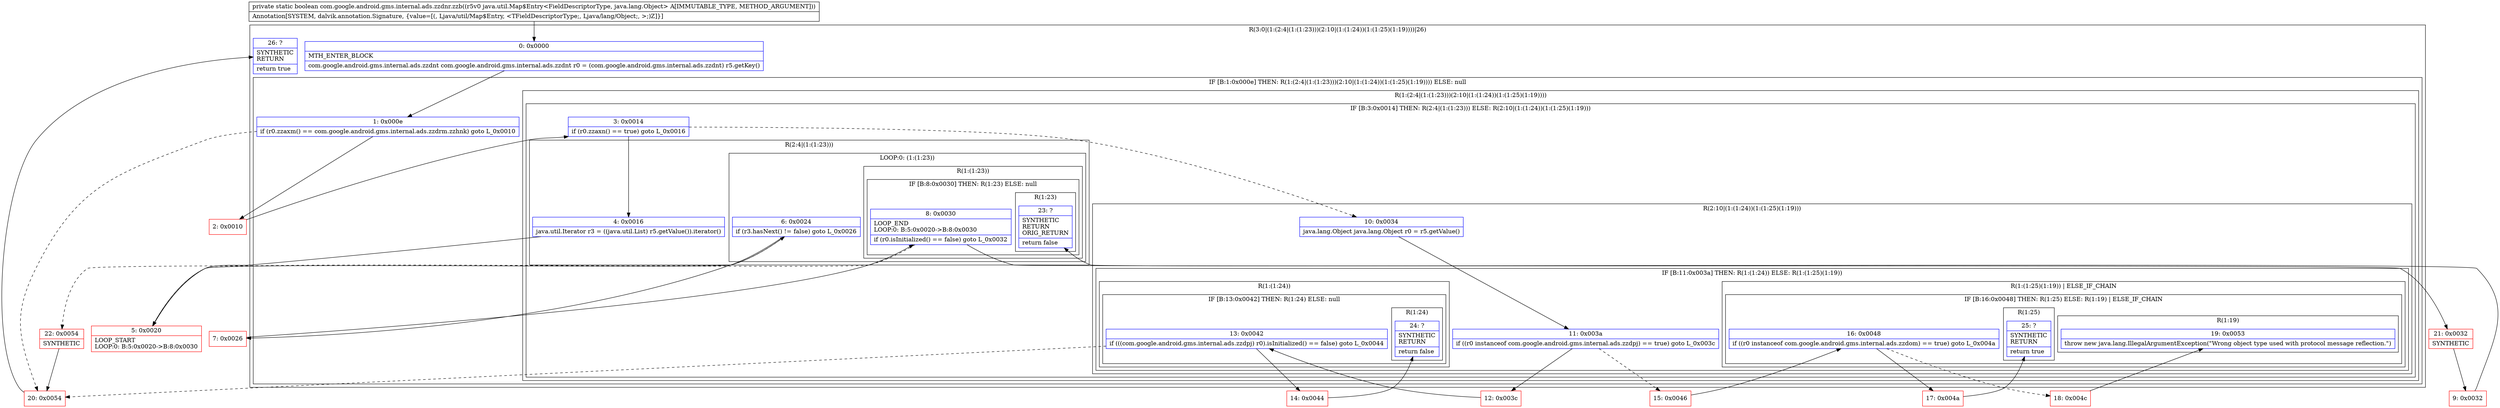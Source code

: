 digraph "CFG forcom.google.android.gms.internal.ads.zzdnr.zzb(Ljava\/util\/Map$Entry;)Z" {
subgraph cluster_Region_1316403691 {
label = "R(3:0|(1:(2:4|(1:(1:23)))(2:10|(1:(1:24))(1:(1:25)(1:19))))|26)";
node [shape=record,color=blue];
Node_0 [shape=record,label="{0\:\ 0x0000|MTH_ENTER_BLOCK\l|com.google.android.gms.internal.ads.zzdnt com.google.android.gms.internal.ads.zzdnt r0 = (com.google.android.gms.internal.ads.zzdnt) r5.getKey()\l}"];
subgraph cluster_IfRegion_1195126069 {
label = "IF [B:1:0x000e] THEN: R(1:(2:4|(1:(1:23)))(2:10|(1:(1:24))(1:(1:25)(1:19)))) ELSE: null";
node [shape=record,color=blue];
Node_1 [shape=record,label="{1\:\ 0x000e|if (r0.zzaxm() == com.google.android.gms.internal.ads.zzdrm.zzhnk) goto L_0x0010\l}"];
subgraph cluster_Region_1400339090 {
label = "R(1:(2:4|(1:(1:23)))(2:10|(1:(1:24))(1:(1:25)(1:19))))";
node [shape=record,color=blue];
subgraph cluster_IfRegion_1992514794 {
label = "IF [B:3:0x0014] THEN: R(2:4|(1:(1:23))) ELSE: R(2:10|(1:(1:24))(1:(1:25)(1:19)))";
node [shape=record,color=blue];
Node_3 [shape=record,label="{3\:\ 0x0014|if (r0.zzaxn() == true) goto L_0x0016\l}"];
subgraph cluster_Region_1445034642 {
label = "R(2:4|(1:(1:23)))";
node [shape=record,color=blue];
Node_4 [shape=record,label="{4\:\ 0x0016|java.util.Iterator r3 = ((java.util.List) r5.getValue()).iterator()\l}"];
subgraph cluster_LoopRegion_769409638 {
label = "LOOP:0: (1:(1:23))";
node [shape=record,color=blue];
Node_6 [shape=record,label="{6\:\ 0x0024|if (r3.hasNext() != false) goto L_0x0026\l}"];
subgraph cluster_Region_1514038974 {
label = "R(1:(1:23))";
node [shape=record,color=blue];
subgraph cluster_IfRegion_846541953 {
label = "IF [B:8:0x0030] THEN: R(1:23) ELSE: null";
node [shape=record,color=blue];
Node_8 [shape=record,label="{8\:\ 0x0030|LOOP_END\lLOOP:0: B:5:0x0020\-\>B:8:0x0030\l|if (r0.isInitialized() == false) goto L_0x0032\l}"];
subgraph cluster_Region_1868377527 {
label = "R(1:23)";
node [shape=record,color=blue];
Node_23 [shape=record,label="{23\:\ ?|SYNTHETIC\lRETURN\lORIG_RETURN\l|return false\l}"];
}
}
}
}
}
subgraph cluster_Region_941320543 {
label = "R(2:10|(1:(1:24))(1:(1:25)(1:19)))";
node [shape=record,color=blue];
Node_10 [shape=record,label="{10\:\ 0x0034|java.lang.Object java.lang.Object r0 = r5.getValue()\l}"];
subgraph cluster_IfRegion_1138308694 {
label = "IF [B:11:0x003a] THEN: R(1:(1:24)) ELSE: R(1:(1:25)(1:19))";
node [shape=record,color=blue];
Node_11 [shape=record,label="{11\:\ 0x003a|if ((r0 instanceof com.google.android.gms.internal.ads.zzdpj) == true) goto L_0x003c\l}"];
subgraph cluster_Region_543001928 {
label = "R(1:(1:24))";
node [shape=record,color=blue];
subgraph cluster_IfRegion_1697312413 {
label = "IF [B:13:0x0042] THEN: R(1:24) ELSE: null";
node [shape=record,color=blue];
Node_13 [shape=record,label="{13\:\ 0x0042|if (((com.google.android.gms.internal.ads.zzdpj) r0).isInitialized() == false) goto L_0x0044\l}"];
subgraph cluster_Region_159323243 {
label = "R(1:24)";
node [shape=record,color=blue];
Node_24 [shape=record,label="{24\:\ ?|SYNTHETIC\lRETURN\l|return false\l}"];
}
}
}
subgraph cluster_Region_305527033 {
label = "R(1:(1:25)(1:19)) | ELSE_IF_CHAIN\l";
node [shape=record,color=blue];
subgraph cluster_IfRegion_165862110 {
label = "IF [B:16:0x0048] THEN: R(1:25) ELSE: R(1:19) | ELSE_IF_CHAIN\l";
node [shape=record,color=blue];
Node_16 [shape=record,label="{16\:\ 0x0048|if ((r0 instanceof com.google.android.gms.internal.ads.zzdom) == true) goto L_0x004a\l}"];
subgraph cluster_Region_335761309 {
label = "R(1:25)";
node [shape=record,color=blue];
Node_25 [shape=record,label="{25\:\ ?|SYNTHETIC\lRETURN\l|return true\l}"];
}
subgraph cluster_Region_1492690840 {
label = "R(1:19)";
node [shape=record,color=blue];
Node_19 [shape=record,label="{19\:\ 0x0053|throw new java.lang.IllegalArgumentException(\"Wrong object type used with protocol message reflection.\")\l}"];
}
}
}
}
}
}
}
}
Node_26 [shape=record,label="{26\:\ ?|SYNTHETIC\lRETURN\l|return true\l}"];
}
Node_2 [shape=record,color=red,label="{2\:\ 0x0010}"];
Node_5 [shape=record,color=red,label="{5\:\ 0x0020|LOOP_START\lLOOP:0: B:5:0x0020\-\>B:8:0x0030\l}"];
Node_7 [shape=record,color=red,label="{7\:\ 0x0026}"];
Node_9 [shape=record,color=red,label="{9\:\ 0x0032}"];
Node_12 [shape=record,color=red,label="{12\:\ 0x003c}"];
Node_14 [shape=record,color=red,label="{14\:\ 0x0044}"];
Node_15 [shape=record,color=red,label="{15\:\ 0x0046}"];
Node_17 [shape=record,color=red,label="{17\:\ 0x004a}"];
Node_18 [shape=record,color=red,label="{18\:\ 0x004c}"];
Node_20 [shape=record,color=red,label="{20\:\ 0x0054}"];
Node_21 [shape=record,color=red,label="{21\:\ 0x0032|SYNTHETIC\l}"];
Node_22 [shape=record,color=red,label="{22\:\ 0x0054|SYNTHETIC\l}"];
MethodNode[shape=record,label="{private static boolean com.google.android.gms.internal.ads.zzdnr.zzb((r5v0 java.util.Map$Entry\<FieldDescriptorType, java.lang.Object\> A[IMMUTABLE_TYPE, METHOD_ARGUMENT]))  | Annotation[SYSTEM, dalvik.annotation.Signature, \{value=[(, Ljava\/util\/Map$Entry, \<TFieldDescriptorType;, Ljava\/lang\/Object;, \>;)Z]\}]\l}"];
MethodNode -> Node_0;
Node_0 -> Node_1;
Node_1 -> Node_2;
Node_1 -> Node_20[style=dashed];
Node_3 -> Node_4;
Node_3 -> Node_10[style=dashed];
Node_4 -> Node_5;
Node_6 -> Node_7;
Node_6 -> Node_22[style=dashed];
Node_8 -> Node_5[style=dashed];
Node_8 -> Node_21;
Node_10 -> Node_11;
Node_11 -> Node_12;
Node_11 -> Node_15[style=dashed];
Node_13 -> Node_14;
Node_13 -> Node_20[style=dashed];
Node_16 -> Node_17;
Node_16 -> Node_18[style=dashed];
Node_2 -> Node_3;
Node_5 -> Node_6;
Node_7 -> Node_8;
Node_9 -> Node_23;
Node_12 -> Node_13;
Node_14 -> Node_24;
Node_15 -> Node_16;
Node_17 -> Node_25;
Node_18 -> Node_19;
Node_20 -> Node_26;
Node_21 -> Node_9;
Node_22 -> Node_20;
}


